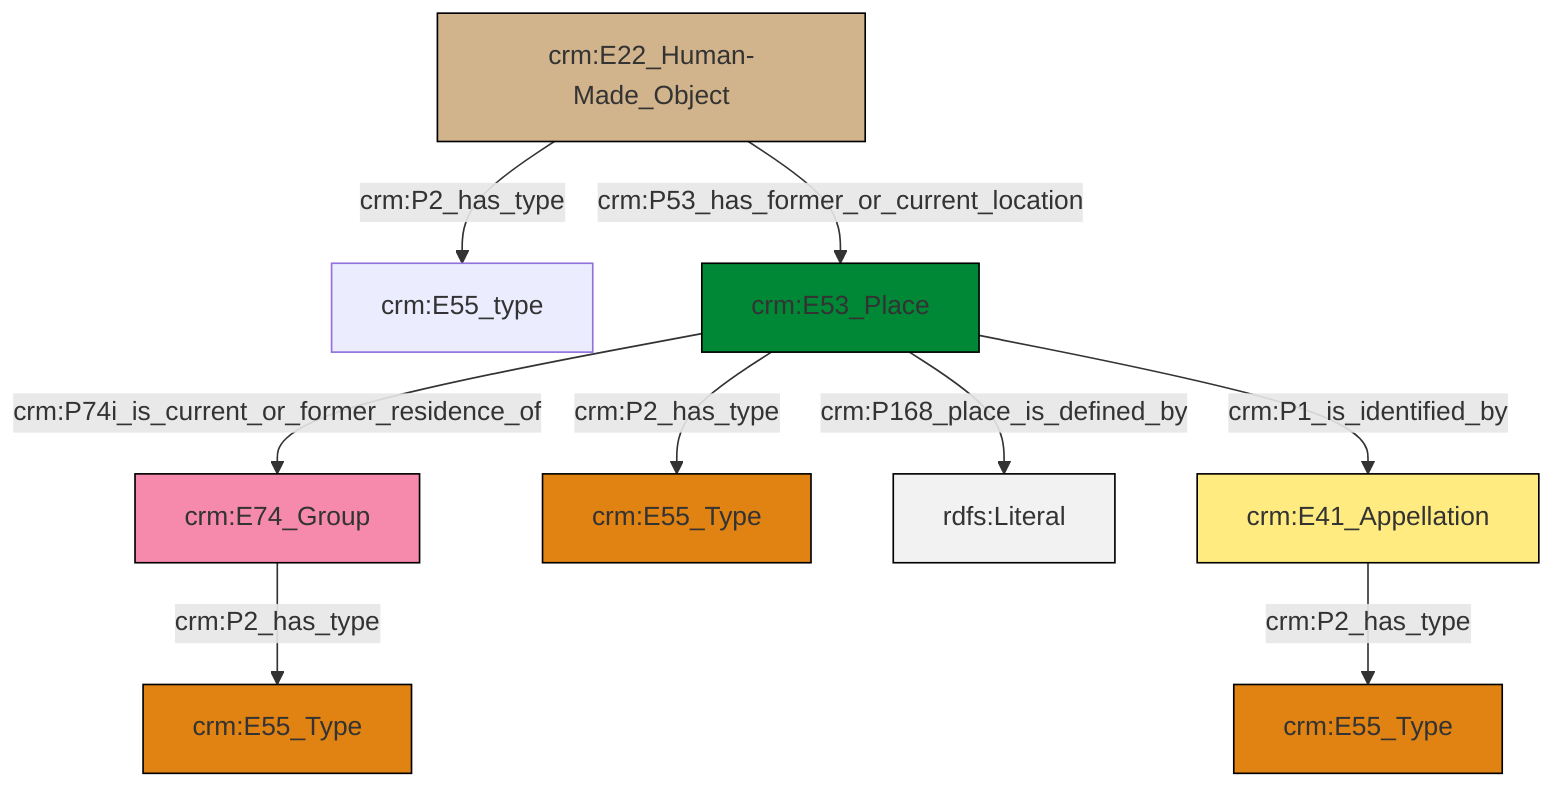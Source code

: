 graph TD
classDef Literal fill:#f2f2f2,stroke:#000000;
classDef CRM_Entity fill:#FFFFFF,stroke:#000000;
classDef Temporal_Entity fill:#00C9E6, stroke:#000000;
classDef Type fill:#E18312, stroke:#000000;
classDef Time-Span fill:#2C9C91, stroke:#000000;
classDef Appellation fill:#FFEB7F, stroke:#000000;
classDef Place fill:#008836, stroke:#000000;
classDef Persistent_Item fill:#B266B2, stroke:#000000;
classDef Conceptual_Object fill:#FFD700, stroke:#000000;
classDef Physical_Thing fill:#D2B48C, stroke:#000000;
classDef Actor fill:#f58aad, stroke:#000000;
classDef PC_Classes fill:#4ce600, stroke:#000000;
classDef Multi fill:#cccccc,stroke:#000000;

0["crm:E22_Human-Made_Object"]:::Physical_Thing -->|crm:P2_has_type| 1["crm:E55_type"]:::Default
4["crm:E53_Place"]:::Place -->|crm:P74i_is_current_or_former_residence_of| 5["crm:E74_Group"]:::Actor
4["crm:E53_Place"]:::Place -->|crm:P168_place_is_defined_by| 10[rdfs:Literal]:::Literal
4["crm:E53_Place"]:::Place -->|crm:P1_is_identified_by| 11["crm:E41_Appellation"]:::Appellation
11["crm:E41_Appellation"]:::Appellation -->|crm:P2_has_type| 15["crm:E55_Type"]:::Type
0["crm:E22_Human-Made_Object"]:::Physical_Thing -->|crm:P53_has_former_or_current_location| 4["crm:E53_Place"]:::Place
4["crm:E53_Place"]:::Place -->|crm:P2_has_type| 7["crm:E55_Type"]:::Type
5["crm:E74_Group"]:::Actor -->|crm:P2_has_type| 2["crm:E55_Type"]:::Type